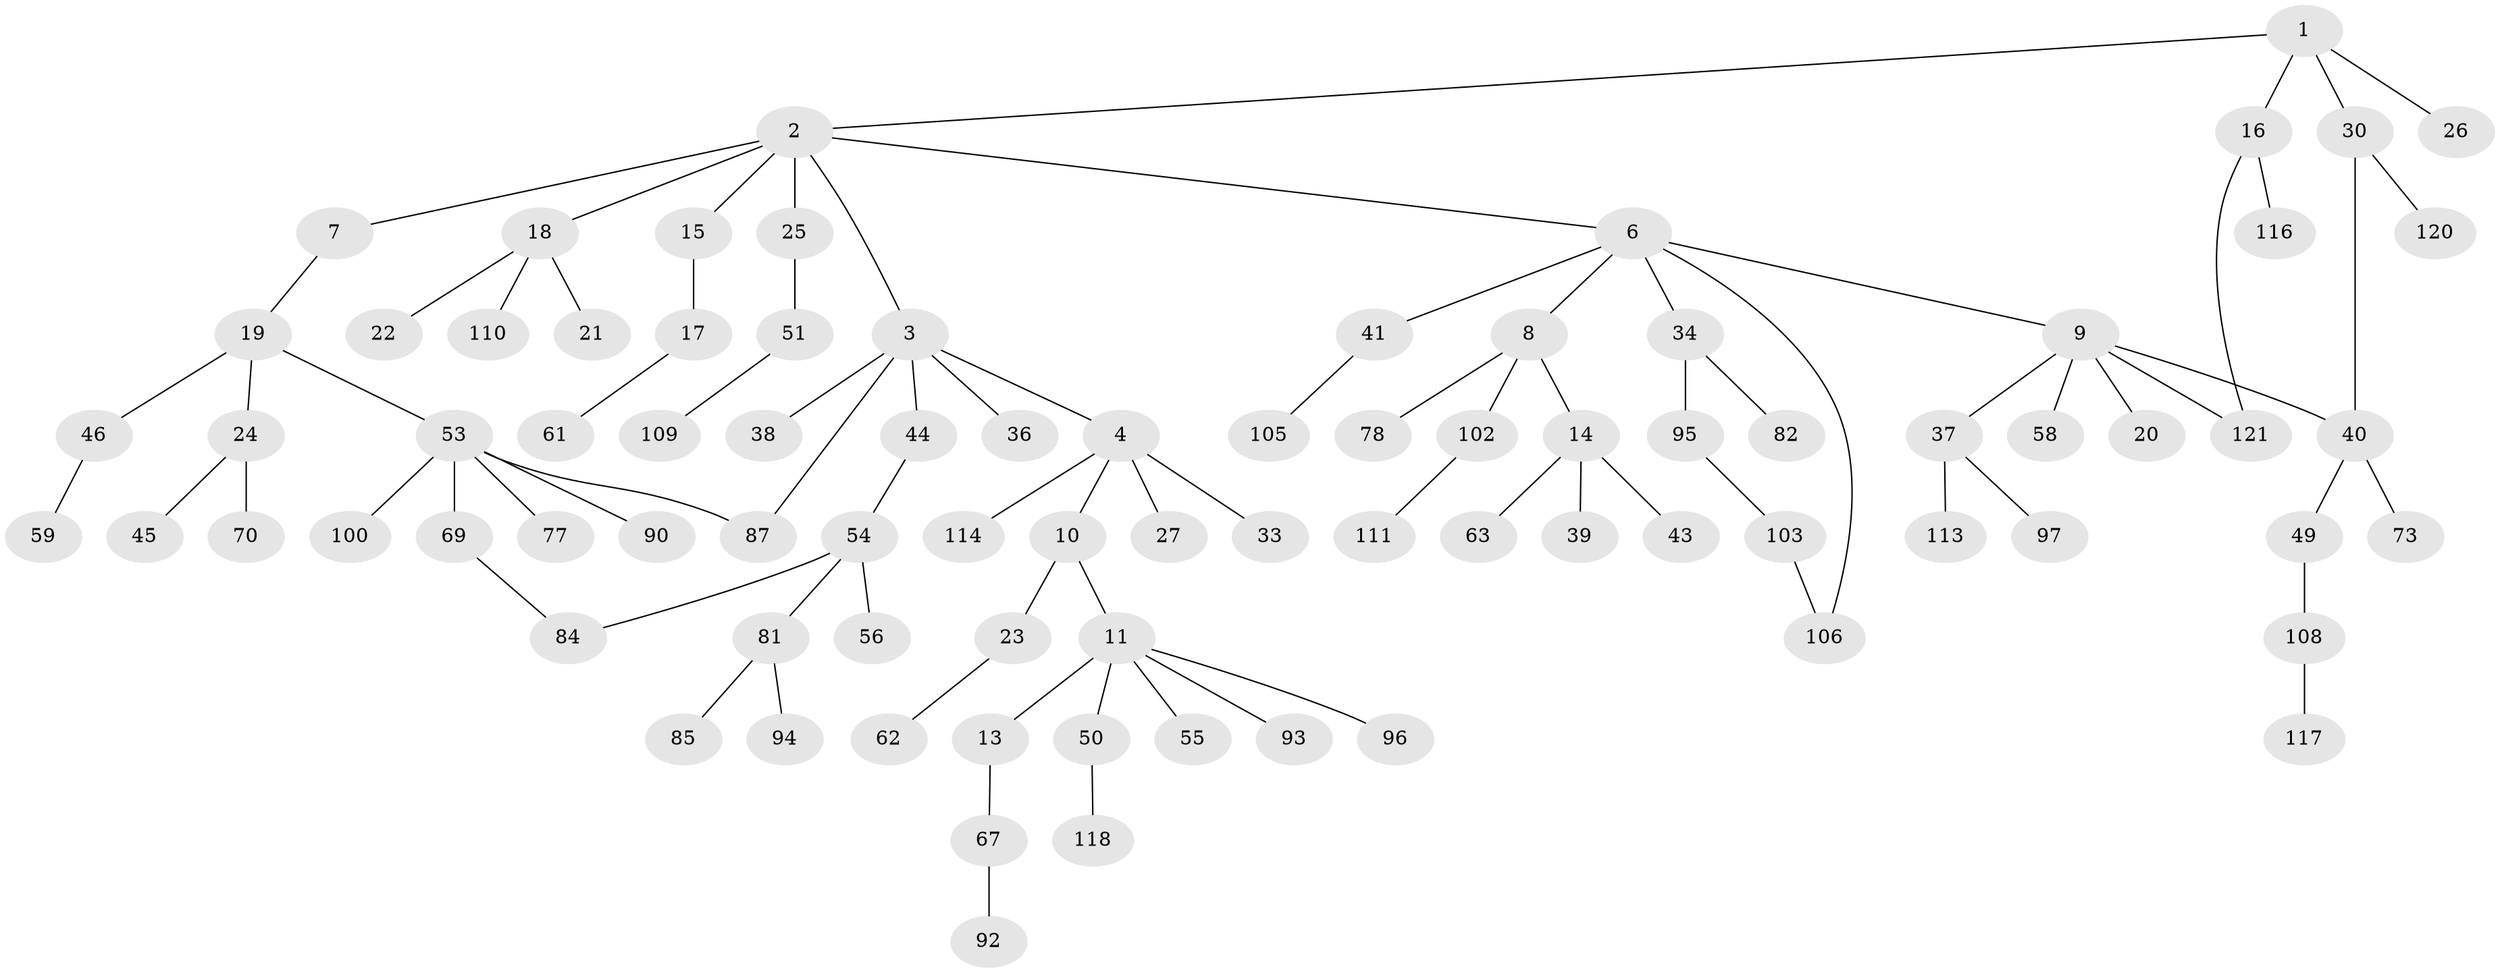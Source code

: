 // Generated by graph-tools (version 1.1) at 2025/51/02/27/25 19:51:37]
// undirected, 84 vertices, 88 edges
graph export_dot {
graph [start="1"]
  node [color=gray90,style=filled];
  1 [super="+12"];
  2 [super="+5"];
  3;
  4 [super="+80"];
  6 [super="+52"];
  7;
  8 [super="+75"];
  9 [super="+28"];
  10 [super="+29"];
  11 [super="+48"];
  13;
  14 [super="+31"];
  15;
  16 [super="+89"];
  17 [super="+71"];
  18 [super="+76"];
  19 [super="+35"];
  20;
  21 [super="+68"];
  22;
  23;
  24 [super="+32"];
  25;
  26 [super="+115"];
  27;
  30 [super="+60"];
  33 [super="+104"];
  34 [super="+72"];
  36;
  37;
  38;
  39;
  40 [super="+47"];
  41 [super="+42"];
  43;
  44 [super="+66"];
  45;
  46 [super="+79"];
  49 [super="+91"];
  50 [super="+64"];
  51 [super="+86"];
  53 [super="+57"];
  54;
  55;
  56 [super="+65"];
  58 [super="+74"];
  59;
  61;
  62;
  63;
  67 [super="+101"];
  69 [super="+98"];
  70;
  73 [super="+88"];
  77;
  78;
  81 [super="+83"];
  82;
  84;
  85;
  87 [super="+99"];
  90;
  92;
  93;
  94;
  95 [super="+107"];
  96;
  97;
  100;
  102 [super="+119"];
  103 [super="+112"];
  105;
  106;
  108;
  109;
  110;
  111;
  113;
  114;
  116;
  117;
  118;
  120;
  121;
  1 -- 2;
  1 -- 16;
  1 -- 26;
  1 -- 30;
  2 -- 3;
  2 -- 6;
  2 -- 7;
  2 -- 15;
  2 -- 18;
  2 -- 25;
  3 -- 4;
  3 -- 36;
  3 -- 38;
  3 -- 44;
  3 -- 87;
  4 -- 10;
  4 -- 27;
  4 -- 33;
  4 -- 114;
  6 -- 8;
  6 -- 9;
  6 -- 34;
  6 -- 41;
  6 -- 106;
  7 -- 19;
  8 -- 14;
  8 -- 78;
  8 -- 102;
  9 -- 20;
  9 -- 121;
  9 -- 40;
  9 -- 58;
  9 -- 37;
  10 -- 11;
  10 -- 23;
  11 -- 13;
  11 -- 50;
  11 -- 55;
  11 -- 96;
  11 -- 93;
  13 -- 67;
  14 -- 39;
  14 -- 43;
  14 -- 63;
  15 -- 17;
  16 -- 121;
  16 -- 116;
  17 -- 61;
  18 -- 21;
  18 -- 22;
  18 -- 110;
  19 -- 24;
  19 -- 46;
  19 -- 53;
  23 -- 62;
  24 -- 45;
  24 -- 70;
  25 -- 51;
  30 -- 120;
  30 -- 40;
  34 -- 82;
  34 -- 95;
  37 -- 97;
  37 -- 113;
  40 -- 49;
  40 -- 73;
  41 -- 105;
  44 -- 54;
  46 -- 59;
  49 -- 108;
  50 -- 118;
  51 -- 109;
  53 -- 69;
  53 -- 77;
  53 -- 100;
  53 -- 90;
  53 -- 87;
  54 -- 56;
  54 -- 81;
  54 -- 84;
  67 -- 92;
  69 -- 84;
  81 -- 94;
  81 -- 85;
  95 -- 103;
  102 -- 111;
  103 -- 106;
  108 -- 117;
}

